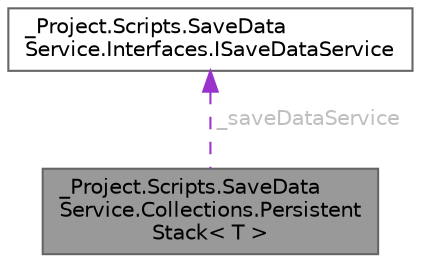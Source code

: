 digraph "_Project.Scripts.SaveDataService.Collections.PersistentStack&lt; T &gt;"
{
 // LATEX_PDF_SIZE
  bgcolor="transparent";
  edge [fontname=Helvetica,fontsize=10,labelfontname=Helvetica,labelfontsize=10];
  node [fontname=Helvetica,fontsize=10,shape=box,height=0.2,width=0.4];
  Node1 [id="Node000001",label="_Project.Scripts.SaveData\lService.Collections.Persistent\lStack\< T \>",height=0.2,width=0.4,color="gray40", fillcolor="grey60", style="filled", fontcolor="black",tooltip="Класс-стек, коллекция с сохранением значений между сессиями"];
  Node2 -> Node1 [id="edge1_Node000001_Node000002",dir="back",color="darkorchid3",style="dashed",tooltip=" ",label=" _saveDataService",fontcolor="grey" ];
  Node2 [id="Node000002",label="_Project.Scripts.SaveData\lService.Interfaces.ISaveDataService",height=0.2,width=0.4,color="gray40", fillcolor="white", style="filled",URL="$interface___project_1_1_scripts_1_1_save_data_service_1_1_interfaces_1_1_i_save_data_service.html",tooltip="Интерфейс, отвечающий за работу с сохраненными данными"];
}
